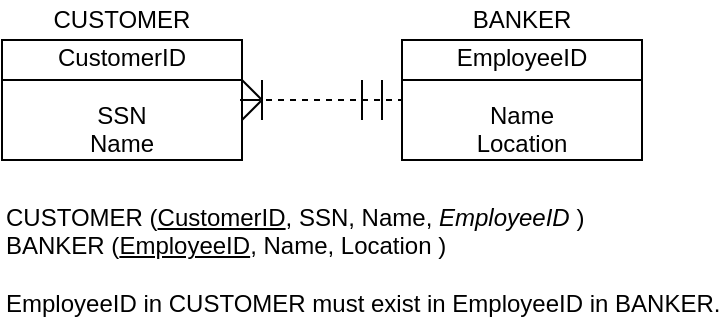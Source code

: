 <mxfile version="12.2.6" type="device" pages="1"><diagram id="LXW3YgHqvQ2bXsyG0Imm" name="Page-1"><mxGraphModel dx="446" dy="600" grid="1" gridSize="10" guides="1" tooltips="1" connect="1" arrows="1" fold="1" page="1" pageScale="1" pageWidth="850" pageHeight="1100" math="0" shadow="0"><root><mxCell id="0"/><mxCell id="1" parent="0"/><mxCell id="u4zBFIVBDxTsF3zeHWnu-1" value="CUSTOMER" style="text;html=1;strokeColor=none;fillColor=none;align=center;verticalAlign=middle;whiteSpace=wrap;rounded=0;" vertex="1" parent="1"><mxGeometry x="40" y="20" width="120" height="20" as="geometry"/></mxCell><mxCell id="u4zBFIVBDxTsF3zeHWnu-2" value="Text" style="text;html=1;strokeColor=none;fillColor=none;align=center;verticalAlign=middle;whiteSpace=wrap;rounded=0;" vertex="1" parent="1"><mxGeometry x="40" y="40" width="120" height="60" as="geometry"/></mxCell><mxCell id="u4zBFIVBDxTsF3zeHWnu-3" value="BANKER" style="text;html=1;strokeColor=none;fillColor=none;align=center;verticalAlign=middle;whiteSpace=wrap;rounded=0;" vertex="1" parent="1"><mxGeometry x="240" y="20" width="120" height="20" as="geometry"/></mxCell><mxCell id="u4zBFIVBDxTsF3zeHWnu-5" value="CustomerID&lt;br&gt;&lt;br&gt;SSN&lt;br&gt;Name" style="rounded=0;whiteSpace=wrap;html=1;" vertex="1" parent="1"><mxGeometry x="40" y="40" width="120" height="60" as="geometry"/></mxCell><mxCell id="u4zBFIVBDxTsF3zeHWnu-6" value="" style="rounded=0;whiteSpace=wrap;html=1;" vertex="1" parent="1"><mxGeometry x="240" y="40" width="120" height="60" as="geometry"/></mxCell><mxCell id="u4zBFIVBDxTsF3zeHWnu-7" value="EmployeeID&lt;br&gt;&lt;br&gt;Name&lt;br&gt;Location&lt;br&gt;" style="text;html=1;strokeColor=none;fillColor=none;align=center;verticalAlign=middle;whiteSpace=wrap;rounded=0;" vertex="1" parent="1"><mxGeometry x="240" y="40" width="120" height="60" as="geometry"/></mxCell><mxCell id="u4zBFIVBDxTsF3zeHWnu-8" value="" style="endArrow=none;html=1;" edge="1" parent="1"><mxGeometry width="50" height="50" relative="1" as="geometry"><mxPoint x="40" y="60" as="sourcePoint"/><mxPoint x="160" y="60" as="targetPoint"/></mxGeometry></mxCell><mxCell id="u4zBFIVBDxTsF3zeHWnu-9" value="" style="endArrow=none;html=1;" edge="1" parent="1"><mxGeometry width="50" height="50" relative="1" as="geometry"><mxPoint x="240" y="60" as="sourcePoint"/><mxPoint x="360" y="60" as="targetPoint"/></mxGeometry></mxCell><mxCell id="u4zBFIVBDxTsF3zeHWnu-10" value="" style="endArrow=none;dashed=1;html=1;" edge="1" parent="1"><mxGeometry width="50" height="50" relative="1" as="geometry"><mxPoint x="160" y="70" as="sourcePoint"/><mxPoint x="240" y="70" as="targetPoint"/></mxGeometry></mxCell><mxCell id="u4zBFIVBDxTsF3zeHWnu-12" value="" style="endArrow=none;html=1;" edge="1" parent="1"><mxGeometry width="50" height="50" relative="1" as="geometry"><mxPoint x="230" y="80" as="sourcePoint"/><mxPoint x="230" y="60" as="targetPoint"/></mxGeometry></mxCell><mxCell id="u4zBFIVBDxTsF3zeHWnu-13" value="" style="endArrow=none;html=1;" edge="1" parent="1"><mxGeometry width="50" height="50" relative="1" as="geometry"><mxPoint x="160" y="80" as="sourcePoint"/><mxPoint x="170" y="70" as="targetPoint"/></mxGeometry></mxCell><mxCell id="u4zBFIVBDxTsF3zeHWnu-14" value="" style="endArrow=none;html=1;" edge="1" parent="1"><mxGeometry width="50" height="50" relative="1" as="geometry"><mxPoint x="170" y="70" as="sourcePoint"/><mxPoint x="160" y="60" as="targetPoint"/></mxGeometry></mxCell><mxCell id="u4zBFIVBDxTsF3zeHWnu-15" value="" style="endArrow=none;html=1;" edge="1" parent="1"><mxGeometry width="50" height="50" relative="1" as="geometry"><mxPoint x="159" y="70" as="sourcePoint"/><mxPoint x="169" y="70" as="targetPoint"/></mxGeometry></mxCell><mxCell id="u4zBFIVBDxTsF3zeHWnu-16" value="" style="endArrow=none;html=1;" edge="1" parent="1"><mxGeometry width="50" height="50" relative="1" as="geometry"><mxPoint x="170" y="80" as="sourcePoint"/><mxPoint x="170" y="60" as="targetPoint"/></mxGeometry></mxCell><mxCell id="u4zBFIVBDxTsF3zeHWnu-17" value="" style="endArrow=none;html=1;" edge="1" parent="1"><mxGeometry width="50" height="50" relative="1" as="geometry"><mxPoint x="220" y="80" as="sourcePoint"/><mxPoint x="220" y="60" as="targetPoint"/></mxGeometry></mxCell><mxCell id="u4zBFIVBDxTsF3zeHWnu-18" value="CUSTOMER (&lt;u&gt;CustomerID&lt;/u&gt;, SSN, Name, &lt;i&gt;EmployeeID&lt;/i&gt; )&lt;br&gt;BANKER (&lt;u&gt;EmployeeID&lt;/u&gt;, Name, Location )&lt;br&gt;&lt;br&gt;EmployeeID in CUSTOMER must exist in EmployeeID in BANKER." style="text;html=1;strokeColor=none;fillColor=none;align=left;verticalAlign=middle;whiteSpace=wrap;rounded=0;" vertex="1" parent="1"><mxGeometry x="40" y="120" width="360" height="60" as="geometry"/></mxCell></root></mxGraphModel></diagram></mxfile>